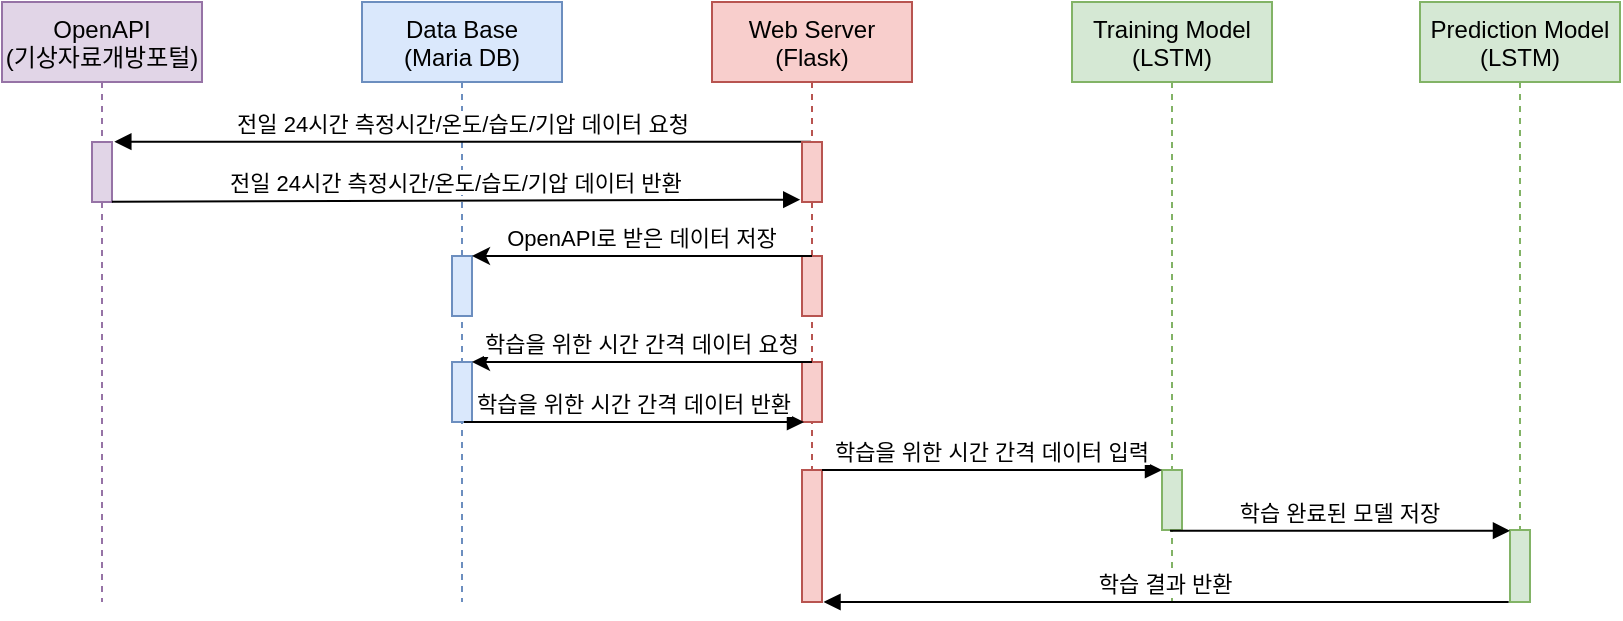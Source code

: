 <mxfile version="20.2.7" type="device"><diagram id="C5RBs43oDa-KdzZeNtuy" name="Page-1"><mxGraphModel dx="1113" dy="600" grid="1" gridSize="10" guides="1" tooltips="1" connect="1" arrows="1" fold="1" page="1" pageScale="1" pageWidth="827" pageHeight="1169" math="0" shadow="0"><root><mxCell id="WIyWlLk6GJQsqaUBKTNV-0"/><mxCell id="WIyWlLk6GJQsqaUBKTNV-1" parent="WIyWlLk6GJQsqaUBKTNV-0"/><mxCell id="FxLmGq-4h0WUm8cr2egn-30" value="OpenAPI&#10;(기상자료개방포털)" style="shape=umlLifeline;perimeter=lifelinePerimeter;container=1;collapsible=0;recursiveResize=0;rounded=0;shadow=0;strokeWidth=1;fillColor=#e1d5e7;strokeColor=#9673a6;" vertex="1" parent="WIyWlLk6GJQsqaUBKTNV-1"><mxGeometry x="9" y="30" width="100" height="300" as="geometry"/></mxCell><mxCell id="FxLmGq-4h0WUm8cr2egn-31" value="" style="points=[];perimeter=orthogonalPerimeter;rounded=0;shadow=0;strokeWidth=1;fillColor=#e1d5e7;strokeColor=#9673a6;" vertex="1" parent="FxLmGq-4h0WUm8cr2egn-30"><mxGeometry x="45" y="70" width="10" height="30" as="geometry"/></mxCell><mxCell id="FxLmGq-4h0WUm8cr2egn-34" value="Data Base&#10;(Maria DB)" style="shape=umlLifeline;perimeter=lifelinePerimeter;container=1;collapsible=0;recursiveResize=0;rounded=0;shadow=0;strokeWidth=1;fillColor=#dae8fc;strokeColor=#6c8ebf;" vertex="1" parent="WIyWlLk6GJQsqaUBKTNV-1"><mxGeometry x="189" y="30" width="100" height="300" as="geometry"/></mxCell><mxCell id="FxLmGq-4h0WUm8cr2egn-35" value="" style="points=[];perimeter=orthogonalPerimeter;rounded=0;shadow=0;strokeWidth=1;fillColor=#dae8fc;strokeColor=#6c8ebf;" vertex="1" parent="FxLmGq-4h0WUm8cr2egn-34"><mxGeometry x="45" y="127" width="10" height="30" as="geometry"/></mxCell><mxCell id="FxLmGq-4h0WUm8cr2egn-37" value="전일 24시간 측정시간/온도/습도/기압 데이터 반환" style="verticalAlign=bottom;endArrow=block;entryX=-0.087;entryY=0.961;shadow=0;strokeWidth=1;entryDx=0;entryDy=0;entryPerimeter=0;exitX=0.991;exitY=0.994;exitDx=0;exitDy=0;exitPerimeter=0;" edge="1" parent="WIyWlLk6GJQsqaUBKTNV-1" source="FxLmGq-4h0WUm8cr2egn-31" target="FxLmGq-4h0WUm8cr2egn-41"><mxGeometry relative="1" as="geometry"><mxPoint x="164" y="110" as="sourcePoint"/></mxGeometry></mxCell><mxCell id="FxLmGq-4h0WUm8cr2egn-38" value="전일 24시간 측정시간/온도/습도/기압 데이터 요청" style="verticalAlign=bottom;endArrow=block;entryX=1.116;entryY=-0.006;shadow=0;strokeWidth=1;entryDx=0;entryDy=0;entryPerimeter=0;" edge="1" parent="WIyWlLk6GJQsqaUBKTNV-1" source="FxLmGq-4h0WUm8cr2egn-40" target="FxLmGq-4h0WUm8cr2egn-31"><mxGeometry relative="1" as="geometry"><mxPoint x="350" y="130" as="sourcePoint"/><mxPoint x="69" y="150" as="targetPoint"/></mxGeometry></mxCell><mxCell id="FxLmGq-4h0WUm8cr2egn-40" value="Web Server&#10;(Flask)" style="shape=umlLifeline;perimeter=lifelinePerimeter;container=1;collapsible=0;recursiveResize=0;rounded=0;shadow=0;strokeWidth=1;fillColor=#f8cecc;strokeColor=#b85450;" vertex="1" parent="WIyWlLk6GJQsqaUBKTNV-1"><mxGeometry x="364" y="30" width="100" height="300" as="geometry"/></mxCell><mxCell id="FxLmGq-4h0WUm8cr2egn-41" value="" style="points=[];perimeter=orthogonalPerimeter;rounded=0;shadow=0;strokeWidth=1;fillColor=#f8cecc;strokeColor=#b85450;" vertex="1" parent="FxLmGq-4h0WUm8cr2egn-40"><mxGeometry x="45" y="70" width="10" height="30" as="geometry"/></mxCell><mxCell id="FxLmGq-4h0WUm8cr2egn-49" value="" style="points=[];perimeter=orthogonalPerimeter;rounded=0;shadow=0;strokeWidth=1;fillColor=#f8cecc;strokeColor=#b85450;" vertex="1" parent="FxLmGq-4h0WUm8cr2egn-40"><mxGeometry x="45" y="127" width="10" height="30" as="geometry"/></mxCell><mxCell id="FxLmGq-4h0WUm8cr2egn-52" value="" style="points=[];perimeter=orthogonalPerimeter;rounded=0;shadow=0;strokeWidth=1;fillColor=#dae8fc;strokeColor=#6c8ebf;" vertex="1" parent="FxLmGq-4h0WUm8cr2egn-40"><mxGeometry x="-130" y="180" width="10" height="30" as="geometry"/></mxCell><mxCell id="FxLmGq-4h0WUm8cr2egn-53" value="" style="points=[];perimeter=orthogonalPerimeter;rounded=0;shadow=0;strokeWidth=1;fillColor=#f8cecc;strokeColor=#b85450;" vertex="1" parent="FxLmGq-4h0WUm8cr2egn-40"><mxGeometry x="45" y="180" width="10" height="30" as="geometry"/></mxCell><mxCell id="FxLmGq-4h0WUm8cr2egn-51" value="OpenAPI로 받은 데이터 저장" style="verticalAlign=bottom;endArrow=none;entryX=0;entryY=0;shadow=0;strokeWidth=1;startArrow=classic;startFill=1;endFill=0;" edge="1" parent="FxLmGq-4h0WUm8cr2egn-40"><mxGeometry relative="1" as="geometry"><mxPoint x="-120" y="127.0" as="sourcePoint"/><mxPoint x="50" y="127.0" as="targetPoint"/></mxGeometry></mxCell><mxCell id="FxLmGq-4h0WUm8cr2egn-57" value="" style="points=[];perimeter=orthogonalPerimeter;rounded=0;shadow=0;strokeWidth=1;fillColor=#f8cecc;strokeColor=#b85450;" vertex="1" parent="FxLmGq-4h0WUm8cr2egn-40"><mxGeometry x="45" y="234" width="10" height="66" as="geometry"/></mxCell><mxCell id="FxLmGq-4h0WUm8cr2egn-43" value="Training Model&#10;(LSTM)" style="shape=umlLifeline;perimeter=lifelinePerimeter;container=1;collapsible=0;recursiveResize=0;rounded=0;shadow=0;strokeWidth=1;fillColor=#d5e8d4;strokeColor=#82b366;" vertex="1" parent="WIyWlLk6GJQsqaUBKTNV-1"><mxGeometry x="544" y="30" width="100" height="300" as="geometry"/></mxCell><mxCell id="FxLmGq-4h0WUm8cr2egn-44" value="" style="points=[];perimeter=orthogonalPerimeter;rounded=0;shadow=0;strokeWidth=1;fillColor=#d5e8d4;strokeColor=#82b366;" vertex="1" parent="FxLmGq-4h0WUm8cr2egn-43"><mxGeometry x="45" y="234" width="10" height="30" as="geometry"/></mxCell><mxCell id="FxLmGq-4h0WUm8cr2egn-46" value="Prediction Model&#10;(LSTM)" style="shape=umlLifeline;perimeter=lifelinePerimeter;container=1;collapsible=0;recursiveResize=0;rounded=0;shadow=0;strokeWidth=1;fillColor=#d5e8d4;strokeColor=#82b366;" vertex="1" parent="WIyWlLk6GJQsqaUBKTNV-1"><mxGeometry x="718" y="30" width="100" height="300" as="geometry"/></mxCell><mxCell id="FxLmGq-4h0WUm8cr2egn-60" value="" style="points=[];perimeter=orthogonalPerimeter;rounded=0;shadow=0;strokeWidth=1;fillColor=#d5e8d4;strokeColor=#82b366;" vertex="1" parent="FxLmGq-4h0WUm8cr2egn-46"><mxGeometry x="45" y="264" width="10" height="36" as="geometry"/></mxCell><mxCell id="FxLmGq-4h0WUm8cr2egn-48" value="학습 완료된 모델 저장" style="verticalAlign=bottom;endArrow=block;entryX=0;entryY=0;shadow=0;strokeWidth=1;" edge="1" parent="FxLmGq-4h0WUm8cr2egn-46"><mxGeometry relative="1" as="geometry"><mxPoint x="-125" y="264.37" as="sourcePoint"/><mxPoint x="45" y="264.37" as="targetPoint"/></mxGeometry></mxCell><mxCell id="FxLmGq-4h0WUm8cr2egn-55" value="학습을 위한 시간 간격 데이터 반환" style="verticalAlign=bottom;endArrow=block;entryX=0;entryY=0;shadow=0;strokeWidth=1;" edge="1" parent="WIyWlLk6GJQsqaUBKTNV-1"><mxGeometry relative="1" as="geometry"><mxPoint x="240" y="240.0" as="sourcePoint"/><mxPoint x="410" y="240.0" as="targetPoint"/></mxGeometry></mxCell><mxCell id="FxLmGq-4h0WUm8cr2egn-56" value="학습을 위한 시간 간격 데이터 요청" style="verticalAlign=bottom;endArrow=none;entryX=0;entryY=0;shadow=0;strokeWidth=1;startArrow=classic;startFill=1;endFill=0;" edge="1" parent="WIyWlLk6GJQsqaUBKTNV-1"><mxGeometry relative="1" as="geometry"><mxPoint x="244.0" y="210.0" as="sourcePoint"/><mxPoint x="414" y="210.0" as="targetPoint"/></mxGeometry></mxCell><mxCell id="FxLmGq-4h0WUm8cr2egn-59" value="학습을 위한 시간 간격 데이터 입력" style="verticalAlign=bottom;endArrow=block;entryX=0;entryY=0;shadow=0;strokeWidth=1;" edge="1" parent="WIyWlLk6GJQsqaUBKTNV-1"><mxGeometry relative="1" as="geometry"><mxPoint x="419" y="264.0" as="sourcePoint"/><mxPoint x="589" y="264.0" as="targetPoint"/></mxGeometry></mxCell><mxCell id="FxLmGq-4h0WUm8cr2egn-63" value="학습 결과 반환" style="verticalAlign=bottom;endArrow=block;shadow=0;strokeWidth=1;entryX=1.075;entryY=1;entryDx=0;entryDy=0;entryPerimeter=0;" edge="1" parent="WIyWlLk6GJQsqaUBKTNV-1" target="FxLmGq-4h0WUm8cr2egn-57"><mxGeometry relative="1" as="geometry"><mxPoint x="762.34" y="330.0" as="sourcePoint"/><mxPoint x="420" y="330" as="targetPoint"/></mxGeometry></mxCell></root></mxGraphModel></diagram></mxfile>